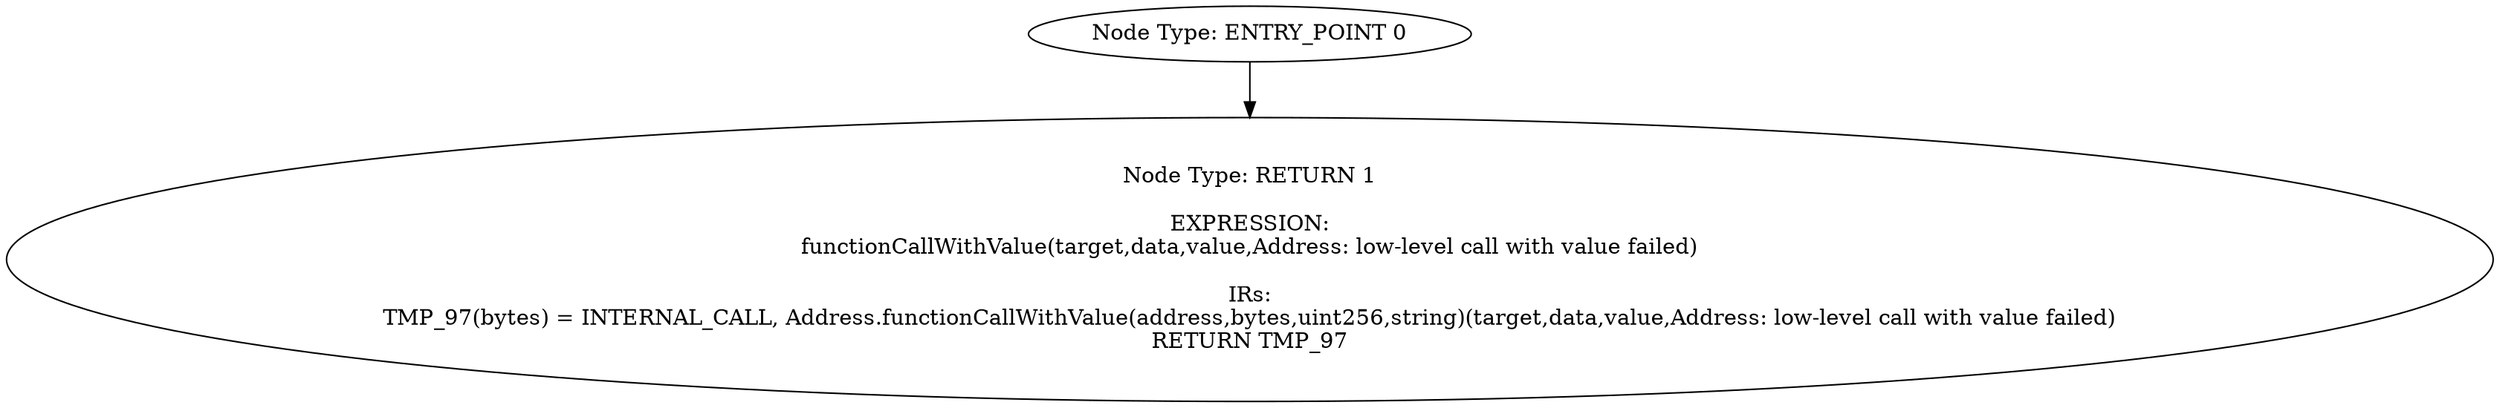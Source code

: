 digraph{
0[label="Node Type: ENTRY_POINT 0
"];
0->1;
1[label="Node Type: RETURN 1

EXPRESSION:
functionCallWithValue(target,data,value,Address: low-level call with value failed)

IRs:
TMP_97(bytes) = INTERNAL_CALL, Address.functionCallWithValue(address,bytes,uint256,string)(target,data,value,Address: low-level call with value failed)
RETURN TMP_97"];
}
